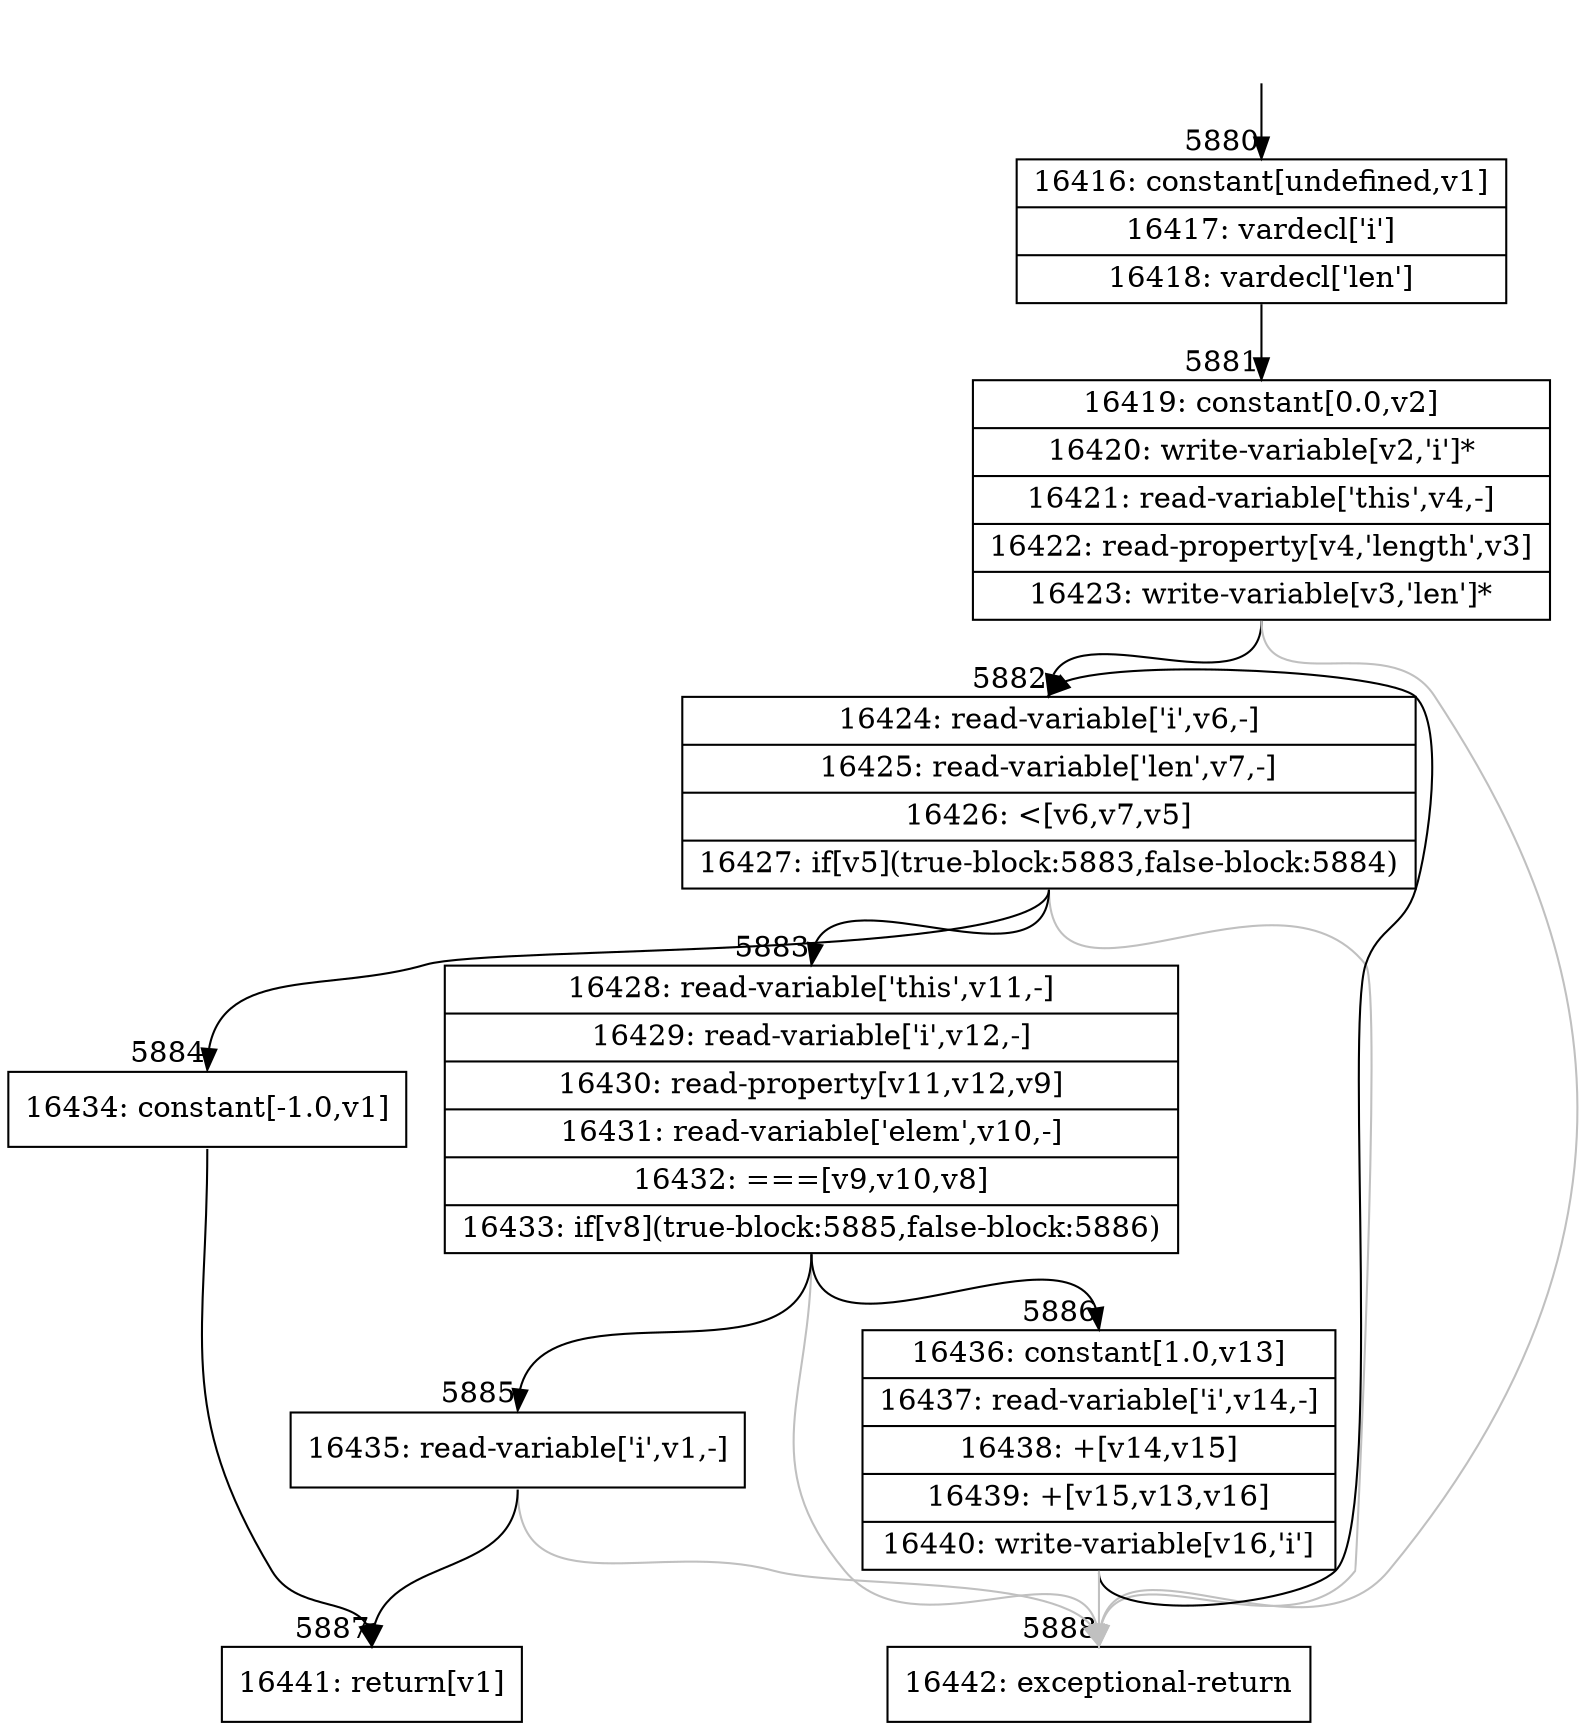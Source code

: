 digraph {
rankdir="TD"
BB_entry466[shape=none,label=""];
BB_entry466 -> BB5880 [tailport=s, headport=n, headlabel="    5880"]
BB5880 [shape=record label="{16416: constant[undefined,v1]|16417: vardecl['i']|16418: vardecl['len']}" ] 
BB5880 -> BB5881 [tailport=s, headport=n, headlabel="      5881"]
BB5881 [shape=record label="{16419: constant[0.0,v2]|16420: write-variable[v2,'i']*|16421: read-variable['this',v4,-]|16422: read-property[v4,'length',v3]|16423: write-variable[v3,'len']*}" ] 
BB5881 -> BB5882 [tailport=s, headport=n, headlabel="      5882"]
BB5881 -> BB5888 [tailport=s, headport=n, color=gray, headlabel="      5888"]
BB5882 [shape=record label="{16424: read-variable['i',v6,-]|16425: read-variable['len',v7,-]|16426: \<[v6,v7,v5]|16427: if[v5](true-block:5883,false-block:5884)}" ] 
BB5882 -> BB5883 [tailport=s, headport=n, headlabel="      5883"]
BB5882 -> BB5884 [tailport=s, headport=n, headlabel="      5884"]
BB5882 -> BB5888 [tailport=s, headport=n, color=gray]
BB5883 [shape=record label="{16428: read-variable['this',v11,-]|16429: read-variable['i',v12,-]|16430: read-property[v11,v12,v9]|16431: read-variable['elem',v10,-]|16432: ===[v9,v10,v8]|16433: if[v8](true-block:5885,false-block:5886)}" ] 
BB5883 -> BB5885 [tailport=s, headport=n, headlabel="      5885"]
BB5883 -> BB5886 [tailport=s, headport=n, headlabel="      5886"]
BB5883 -> BB5888 [tailport=s, headport=n, color=gray]
BB5884 [shape=record label="{16434: constant[-1.0,v1]}" ] 
BB5884 -> BB5887 [tailport=s, headport=n, headlabel="      5887"]
BB5885 [shape=record label="{16435: read-variable['i',v1,-]}" ] 
BB5885 -> BB5887 [tailport=s, headport=n]
BB5885 -> BB5888 [tailport=s, headport=n, color=gray]
BB5886 [shape=record label="{16436: constant[1.0,v13]|16437: read-variable['i',v14,-]|16438: +[v14,v15]|16439: +[v15,v13,v16]|16440: write-variable[v16,'i']}" ] 
BB5886 -> BB5882 [tailport=s, headport=n]
BB5886 -> BB5888 [tailport=s, headport=n, color=gray]
BB5887 [shape=record label="{16441: return[v1]}" ] 
BB5888 [shape=record label="{16442: exceptional-return}" ] 
//#$~ 4554
}
